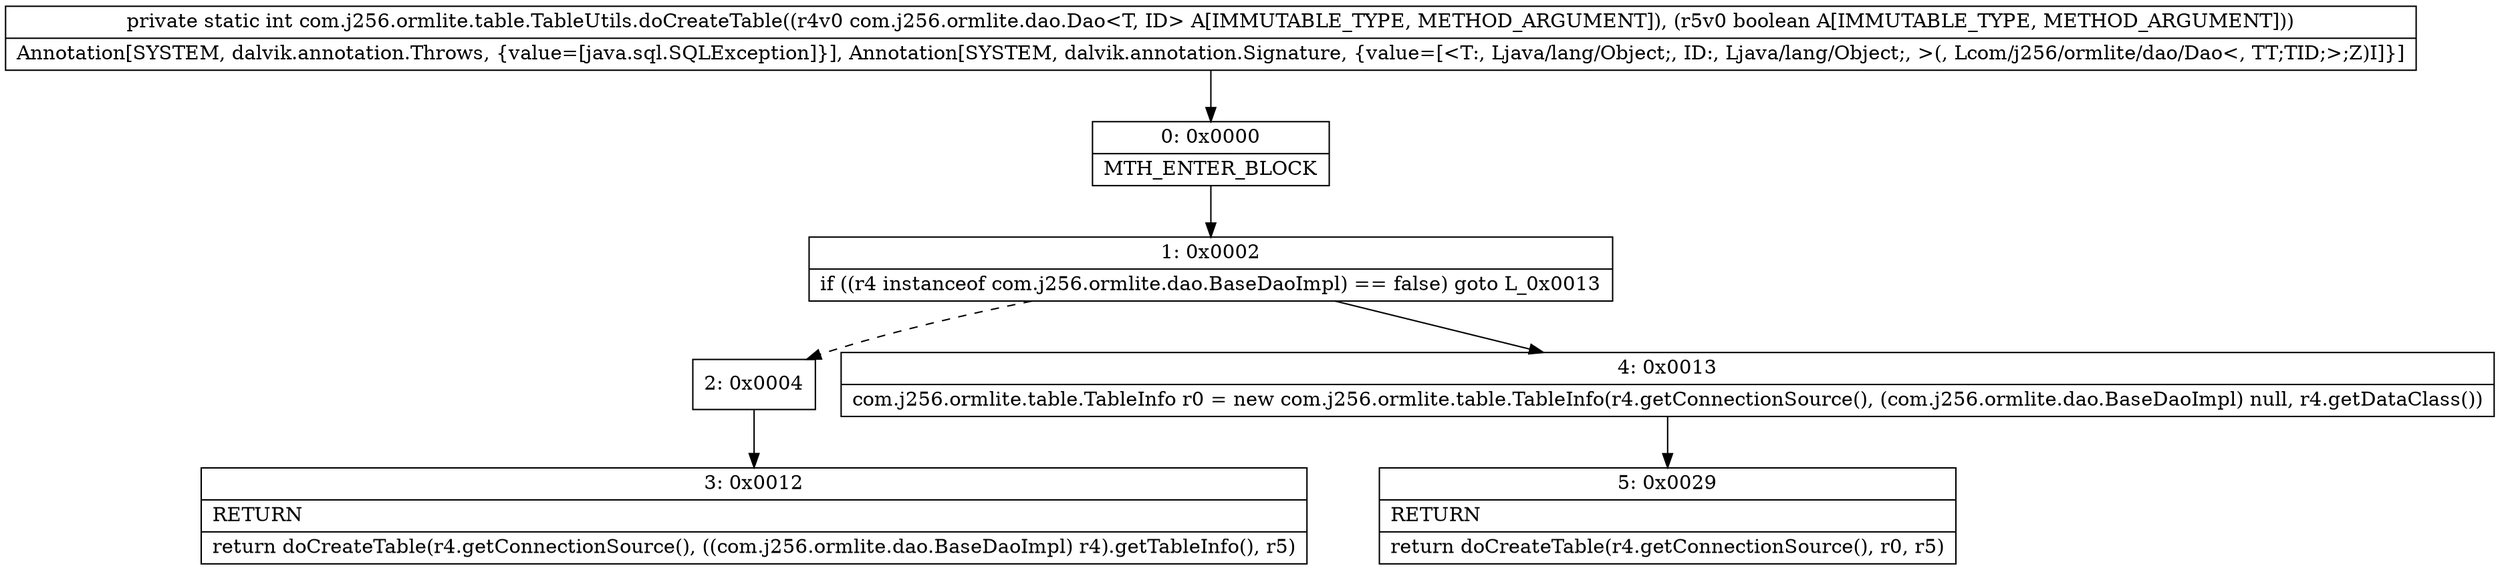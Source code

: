 digraph "CFG forcom.j256.ormlite.table.TableUtils.doCreateTable(Lcom\/j256\/ormlite\/dao\/Dao;Z)I" {
Node_0 [shape=record,label="{0\:\ 0x0000|MTH_ENTER_BLOCK\l}"];
Node_1 [shape=record,label="{1\:\ 0x0002|if ((r4 instanceof com.j256.ormlite.dao.BaseDaoImpl) == false) goto L_0x0013\l}"];
Node_2 [shape=record,label="{2\:\ 0x0004}"];
Node_3 [shape=record,label="{3\:\ 0x0012|RETURN\l|return doCreateTable(r4.getConnectionSource(), ((com.j256.ormlite.dao.BaseDaoImpl) r4).getTableInfo(), r5)\l}"];
Node_4 [shape=record,label="{4\:\ 0x0013|com.j256.ormlite.table.TableInfo r0 = new com.j256.ormlite.table.TableInfo(r4.getConnectionSource(), (com.j256.ormlite.dao.BaseDaoImpl) null, r4.getDataClass())\l}"];
Node_5 [shape=record,label="{5\:\ 0x0029|RETURN\l|return doCreateTable(r4.getConnectionSource(), r0, r5)\l}"];
MethodNode[shape=record,label="{private static int com.j256.ormlite.table.TableUtils.doCreateTable((r4v0 com.j256.ormlite.dao.Dao\<T, ID\> A[IMMUTABLE_TYPE, METHOD_ARGUMENT]), (r5v0 boolean A[IMMUTABLE_TYPE, METHOD_ARGUMENT]))  | Annotation[SYSTEM, dalvik.annotation.Throws, \{value=[java.sql.SQLException]\}], Annotation[SYSTEM, dalvik.annotation.Signature, \{value=[\<T:, Ljava\/lang\/Object;, ID:, Ljava\/lang\/Object;, \>(, Lcom\/j256\/ormlite\/dao\/Dao\<, TT;TID;\>;Z)I]\}]\l}"];
MethodNode -> Node_0;
Node_0 -> Node_1;
Node_1 -> Node_2[style=dashed];
Node_1 -> Node_4;
Node_2 -> Node_3;
Node_4 -> Node_5;
}

